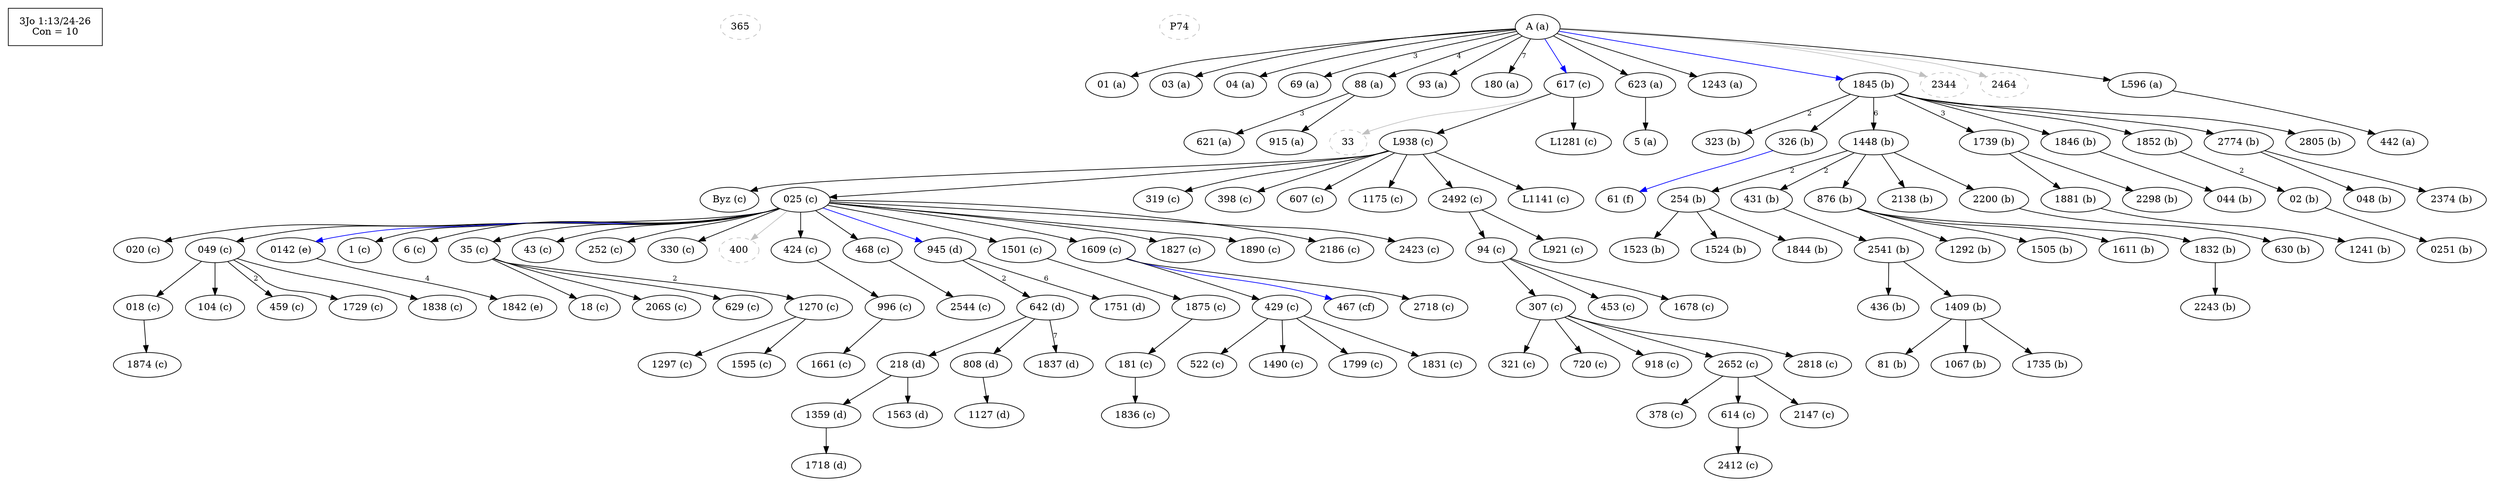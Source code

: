 digraph textual_flow {
	subgraph cluster_legend {
		label [shape=plaintext, label="3Jo 1:13/24-26\nCon = 10"];
	}
	subgraph cluster_plot {
		style=invis;
		node [shape=ellipse];
		0 [label="A (a)"];
		1 [label="Byz (c)"];
		2 [label="P74", color=gray, style=dashed];
		3 [label="01 (a)"];
		4 [label="02 (b)"];
		5 [label="03 (a)"];
		6 [label="04 (a)"];
		7 [label="018 (c)"];
		8 [label="020 (c)"];
		9 [label="025 (c)"];
		10 [label="044 (b)"];
		11 [label="048 (b)"];
		12 [label="049 (c)"];
		13 [label="0142 (e)"];
		14 [label="0251 (b)"];
		15 [label="1 (c)"];
		16 [label="5 (a)"];
		17 [label="6 (c)"];
		18 [label="18 (c)"];
		19 [label="33", color=gray, style=dashed];
		20 [label="35 (c)"];
		21 [label="43 (c)"];
		22 [label="61 (f)"];
		23 [label="69 (a)"];
		24 [label="81 (b)"];
		25 [label="88 (a)"];
		26 [label="93 (a)"];
		27 [label="94 (c)"];
		28 [label="104 (c)"];
		29 [label="180 (a)"];
		30 [label="181 (c)"];
		31 [label="206S (c)"];
		32 [label="218 (d)"];
		33 [label="252 (c)"];
		34 [label="254 (b)"];
		35 [label="307 (c)"];
		36 [label="319 (c)"];
		37 [label="321 (c)"];
		38 [label="323 (b)"];
		39 [label="326 (b)"];
		40 [label="330 (c)"];
		41 [label="365", color=gray, style=dashed];
		42 [label="378 (c)"];
		43 [label="398 (c)"];
		44 [label="400", color=gray, style=dashed];
		45 [label="424 (c)"];
		46 [label="429 (c)"];
		47 [label="431 (b)"];
		48 [label="436 (b)"];
		49 [label="442 (a)"];
		50 [label="453 (c)"];
		51 [label="459 (c)"];
		52 [label="467 (cf)"];
		53 [label="468 (c)"];
		54 [label="522 (c)"];
		55 [label="607 (c)"];
		56 [label="614 (c)"];
		57 [label="617 (c)"];
		58 [label="621 (a)"];
		59 [label="623 (a)"];
		60 [label="629 (c)"];
		61 [label="630 (b)"];
		62 [label="642 (d)"];
		63 [label="720 (c)"];
		64 [label="808 (d)"];
		65 [label="876 (b)"];
		66 [label="915 (a)"];
		67 [label="918 (c)"];
		68 [label="945 (d)"];
		69 [label="996 (c)"];
		70 [label="1067 (b)"];
		71 [label="1127 (d)"];
		72 [label="1175 (c)"];
		73 [label="1241 (b)"];
		74 [label="1243 (a)"];
		75 [label="1270 (c)"];
		76 [label="1292 (b)"];
		77 [label="1297 (c)"];
		78 [label="1359 (d)"];
		79 [label="1409 (b)"];
		80 [label="1448 (b)"];
		81 [label="1490 (c)"];
		82 [label="1501 (c)"];
		83 [label="1505 (b)"];
		84 [label="1523 (b)"];
		85 [label="1524 (b)"];
		86 [label="1563 (d)"];
		87 [label="1595 (c)"];
		88 [label="1609 (c)"];
		89 [label="1611 (b)"];
		90 [label="1661 (c)"];
		91 [label="1678 (c)"];
		92 [label="1718 (d)"];
		93 [label="1729 (c)"];
		94 [label="1735 (b)"];
		95 [label="1739 (b)"];
		96 [label="1751 (d)"];
		97 [label="1799 (c)"];
		98 [label="1827 (c)"];
		99 [label="1831 (c)"];
		100 [label="1832 (b)"];
		101 [label="1836 (c)"];
		102 [label="1837 (d)"];
		103 [label="1838 (c)"];
		104 [label="1842 (e)"];
		105 [label="1844 (b)"];
		106 [label="1845 (b)"];
		107 [label="1846 (b)"];
		108 [label="1852 (b)"];
		109 [label="1874 (c)"];
		110 [label="1875 (c)"];
		111 [label="1881 (b)"];
		112 [label="1890 (c)"];
		113 [label="2138 (b)"];
		114 [label="2147 (c)"];
		115 [label="2186 (c)"];
		116 [label="2200 (b)"];
		117 [label="2243 (b)"];
		118 [label="2298 (b)"];
		119 [label="2344", color=gray, style=dashed];
		120 [label="2374 (b)"];
		121 [label="2412 (c)"];
		122 [label="2423 (c)"];
		123 [label="2464", color=gray, style=dashed];
		124 [label="2492 (c)"];
		125 [label="2541 (b)"];
		126 [label="2544 (c)"];
		127 [label="2652 (c)"];
		128 [label="2718 (c)"];
		129 [label="2774 (b)"];
		130 [label="2805 (b)"];
		131 [label="2818 (c)"];
		132 [label="L596 (a)"];
		133 [label="L921 (c)"];
		134 [label="L938 (c)"];
		135 [label="L1141 (c)"];
		136 [label="L1281 (c)"];
		134 -> 1 [color=black];
		0 -> 3 [color=black];
		108 -> 4 [label="2", fontsize=10, color=black];
		0 -> 5 [color=black];
		0 -> 6 [color=black];
		12 -> 7 [color=black];
		9 -> 8 [color=black];
		134 -> 9 [color=black];
		107 -> 10 [color=black];
		129 -> 11 [color=black];
		9 -> 12 [color=black];
		9 -> 13 [color=blue];
		4 -> 14 [color=black];
		9 -> 15 [color=black];
		59 -> 16 [color=black];
		9 -> 17 [color=black];
		20 -> 18 [color=black];
		57 -> 19 [color=gray];
		9 -> 20 [color=black];
		9 -> 21 [color=black];
		39 -> 22 [color=blue];
		0 -> 23 [label="3", fontsize=10, color=black];
		79 -> 24 [color=black];
		0 -> 25 [label="4", fontsize=10, color=black];
		0 -> 26 [color=black];
		124 -> 27 [color=black];
		12 -> 28 [color=black];
		0 -> 29 [label="7", fontsize=10, color=black];
		110 -> 30 [color=black];
		20 -> 31 [color=black];
		62 -> 32 [color=black];
		9 -> 33 [color=black];
		80 -> 34 [label="2", fontsize=10, color=black];
		27 -> 35 [color=black];
		134 -> 36 [color=black];
		35 -> 37 [color=black];
		106 -> 38 [label="2", fontsize=10, color=black];
		106 -> 39 [color=black];
		9 -> 40 [color=black];
		127 -> 42 [color=black];
		134 -> 43 [color=black];
		9 -> 44 [color=gray];
		9 -> 45 [color=black];
		88 -> 46 [color=black];
		80 -> 47 [label="2", fontsize=10, color=black];
		125 -> 48 [color=black];
		132 -> 49 [color=black];
		27 -> 50 [color=black];
		12 -> 51 [label="2", fontsize=10, color=black];
		88 -> 52 [color=blue];
		9 -> 53 [color=black];
		46 -> 54 [color=black];
		134 -> 55 [color=black];
		127 -> 56 [color=black];
		0 -> 57 [color=blue];
		25 -> 58 [label="3", fontsize=10, color=black];
		0 -> 59 [color=black];
		20 -> 60 [color=black];
		116 -> 61 [color=black];
		68 -> 62 [label="2", fontsize=10, color=black];
		35 -> 63 [color=black];
		62 -> 64 [color=black];
		80 -> 65 [color=black];
		25 -> 66 [color=black];
		35 -> 67 [color=black];
		9 -> 68 [color=blue];
		45 -> 69 [color=black];
		79 -> 70 [color=black];
		64 -> 71 [color=black];
		134 -> 72 [color=black];
		111 -> 73 [color=black];
		0 -> 74 [color=black];
		20 -> 75 [label="2", fontsize=10, color=black];
		65 -> 76 [color=black];
		75 -> 77 [color=black];
		32 -> 78 [color=black];
		125 -> 79 [color=black];
		106 -> 80 [label="6", fontsize=10, color=black];
		46 -> 81 [color=black];
		9 -> 82 [color=black];
		65 -> 83 [color=black];
		34 -> 84 [color=black];
		34 -> 85 [color=black];
		32 -> 86 [color=black];
		75 -> 87 [color=black];
		9 -> 88 [color=black];
		65 -> 89 [color=black];
		69 -> 90 [color=black];
		27 -> 91 [color=black];
		78 -> 92 [color=black];
		12 -> 93 [color=black];
		79 -> 94 [color=black];
		106 -> 95 [label="3", fontsize=10, color=black];
		68 -> 96 [label="6", fontsize=10, color=black];
		46 -> 97 [color=black];
		9 -> 98 [color=black];
		46 -> 99 [color=black];
		65 -> 100 [color=black];
		30 -> 101 [color=black];
		62 -> 102 [label="7", fontsize=10, color=black];
		12 -> 103 [color=black];
		13 -> 104 [label="4", fontsize=10, color=black];
		34 -> 105 [color=black];
		0 -> 106 [color=blue];
		106 -> 107 [color=black];
		106 -> 108 [color=black];
		7 -> 109 [color=black];
		82 -> 110 [color=black];
		95 -> 111 [color=black];
		9 -> 112 [color=black];
		80 -> 113 [color=black];
		127 -> 114 [color=black];
		9 -> 115 [color=black];
		80 -> 116 [color=black];
		100 -> 117 [color=black];
		95 -> 118 [color=black];
		0 -> 119 [color=gray];
		129 -> 120 [color=black];
		56 -> 121 [color=black];
		9 -> 122 [color=black];
		0 -> 123 [color=gray];
		134 -> 124 [color=black];
		47 -> 125 [color=black];
		53 -> 126 [color=black];
		35 -> 127 [color=black];
		88 -> 128 [color=black];
		106 -> 129 [color=black];
		106 -> 130 [color=black];
		35 -> 131 [color=black];
		0 -> 132 [color=black];
		124 -> 133 [color=black];
		57 -> 134 [color=black];
		134 -> 135 [color=black];
		57 -> 136 [color=black];
	}
}
